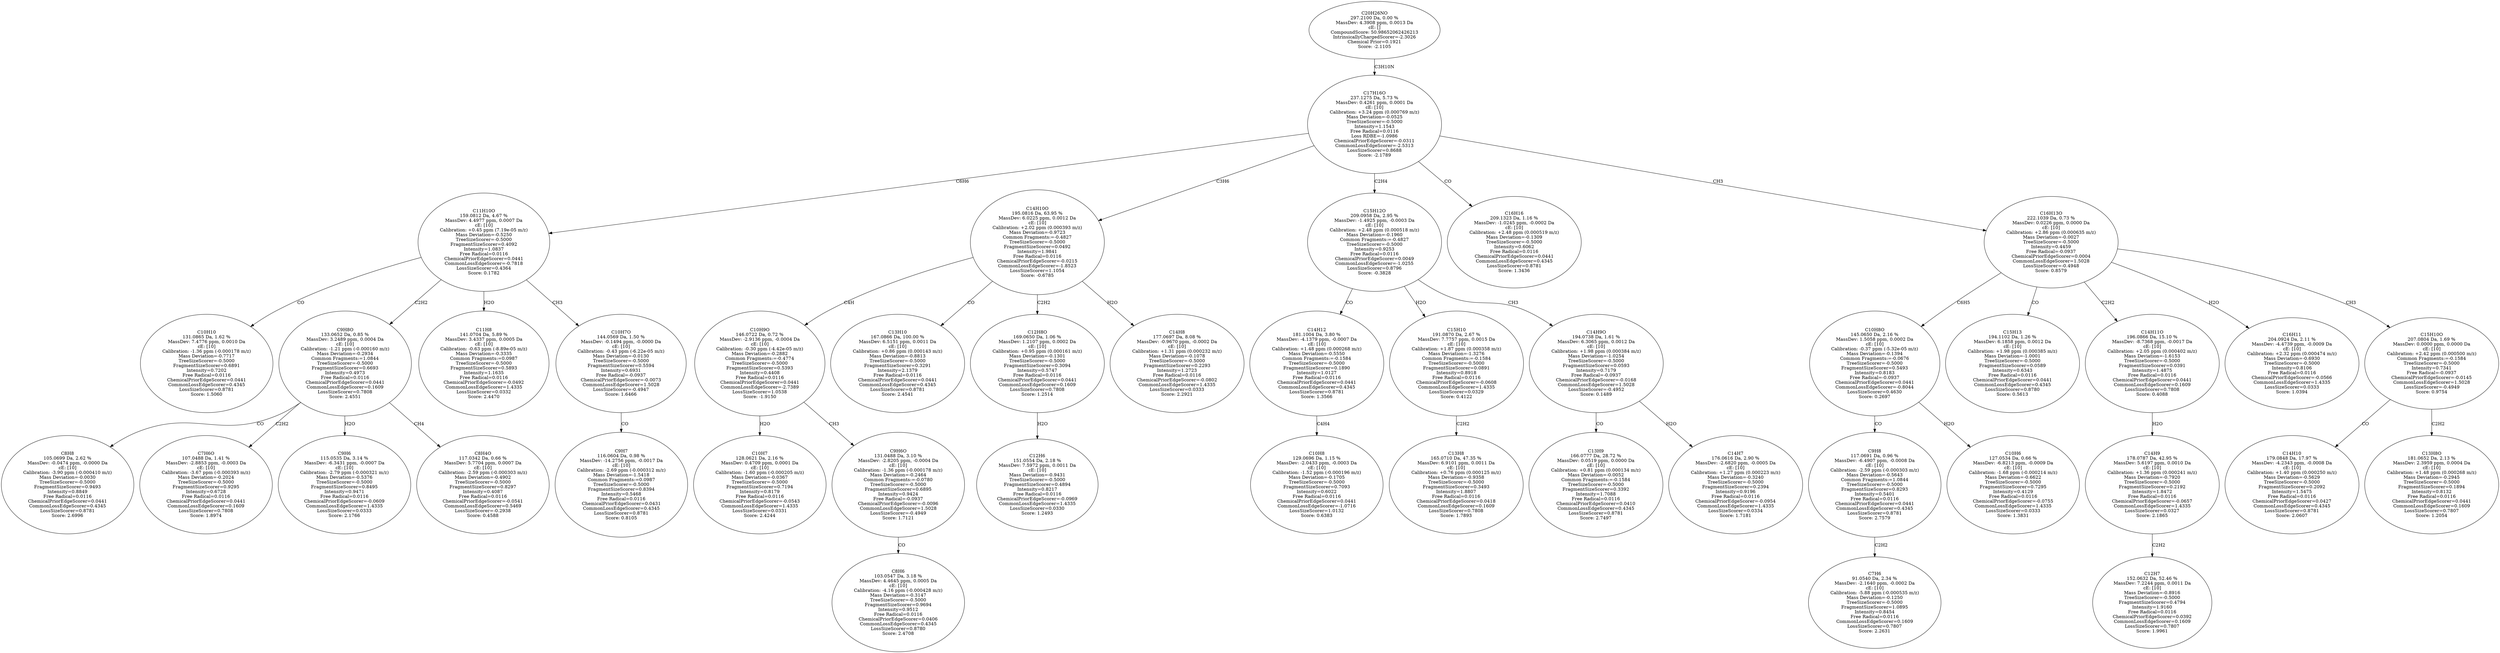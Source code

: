 strict digraph {
v1 [label="C10H10\n131.0865 Da, 1.62 %\nMassDev: 7.4776 ppm, 0.0010 Da\ncE: [10]\nCalibration: -1.36 ppm (-0.000178 m/z)\nMass Deviation=-0.7717\nTreeSizeScorer=-0.5000\nFragmentSizeScorer=0.6891\nIntensity=0.7202\nFree Radical=0.0116\nChemicalPriorEdgeScorer=0.0441\nCommonLossEdgeScorer=0.4345\nLossSizeScorer=0.8781\nScore: 1.5060"];
v2 [label="C8H8\n105.0699 Da, 2.62 %\nMassDev: -0.0474 ppm, -0.0000 Da\ncE: [10]\nCalibration: -3.90 ppm (-0.000410 m/z)\nMass Deviation=-0.0030\nTreeSizeScorer=-0.5000\nFragmentSizeScorer=0.9493\nIntensity=0.8849\nFree Radical=0.0116\nChemicalPriorEdgeScorer=0.0441\nCommonLossEdgeScorer=0.4345\nLossSizeScorer=0.8781\nScore: 2.6996"];
v3 [label="C7H6O\n107.0488 Da, 1.41 %\nMassDev: -2.8853 ppm, -0.0003 Da\ncE: [10]\nCalibration: -3.67 ppm (-0.000393 m/z)\nMass Deviation=-0.2024\nTreeSizeScorer=-0.5000\nFragmentSizeScorer=0.9295\nIntensity=0.6728\nFree Radical=0.0116\nChemicalPriorEdgeScorer=0.0441\nCommonLossEdgeScorer=0.1609\nLossSizeScorer=0.7808\nScore: 1.8974"];
v4 [label="C9H6\n115.0535 Da, 3.14 %\nMassDev: -6.3431 ppm, -0.0007 Da\ncE: [10]\nCalibration: -2.79 ppm (-0.000321 m/z)\nMass Deviation=-0.5376\nTreeSizeScorer=-0.5000\nFragmentSizeScorer=0.8495\nIntensity=0.9471\nFree Radical=0.0116\nChemicalPriorEdgeScorer=-0.0609\nCommonLossEdgeScorer=1.4335\nLossSizeScorer=0.0333\nScore: 2.1766"];
v5 [label="C8H4O\n117.0342 Da, 0.66 %\nMassDev: 5.7704 ppm, 0.0007 Da\ncE: [10]\nCalibration: -2.59 ppm (-0.000303 m/z)\nMass Deviation=-0.4902\nTreeSizeScorer=-0.5000\nFragmentSizeScorer=0.8297\nIntensity=0.4087\nFree Radical=0.0116\nChemicalPriorEdgeScorer=-0.0541\nCommonLossEdgeScorer=0.5469\nLossSizeScorer=-0.2938\nScore: 0.4588"];
v6 [label="C9H8O\n133.0652 Da, 0.85 %\nMassDev: 3.2489 ppm, 0.0004 Da\ncE: [10]\nCalibration: -1.21 ppm (-0.000160 m/z)\nMass Deviation=-0.2934\nCommon Fragments:=1.0844\nTreeSizeScorer=-0.5000\nFragmentSizeScorer=0.6693\nIntensity=0.4973\nFree Radical=0.0116\nChemicalPriorEdgeScorer=0.0441\nCommonLossEdgeScorer=0.1609\nLossSizeScorer=0.7808\nScore: 2.4551"];
v7 [label="C11H8\n141.0704 Da, 5.89 %\nMassDev: 3.4337 ppm, 0.0005 Da\ncE: [10]\nCalibration: -0.63 ppm (-8.89e-05 m/z)\nMass Deviation=-0.3335\nCommon Fragments:=0.0987\nTreeSizeScorer=-0.5000\nFragmentSizeScorer=0.5893\nIntensity=1.1635\nFree Radical=0.0116\nChemicalPriorEdgeScorer=-0.0492\nCommonLossEdgeScorer=1.4335\nLossSizeScorer=0.0332\nScore: 2.4470"];
v8 [label="C9H7\n116.0604 Da, 0.98 %\nMassDev: -14.2756 ppm, -0.0017 Da\ncE: [10]\nCalibration: -2.69 ppm (-0.000312 m/z)\nMass Deviation=-1.5418\nCommon Fragments:=0.0987\nTreeSizeScorer=-0.5000\nFragmentSizeScorer=0.8394\nIntensity=0.5468\nFree Radical=0.0116\nChemicalPriorEdgeScorer=0.0431\nCommonLossEdgeScorer=0.4345\nLossSizeScorer=0.8781\nScore: 0.8105"];
v9 [label="C10H7O\n144.0569 Da, 1.50 %\nMassDev: -0.1494 ppm, -0.0000 Da\ncE: [10]\nCalibration: -0.43 ppm (-6.22e-05 m/z)\nMass Deviation=-0.0130\nTreeSizeScorer=-0.5000\nFragmentSizeScorer=0.5594\nIntensity=0.6931\nFree Radical=-0.0937\nChemicalPriorEdgeScorer=-0.0073\nCommonLossEdgeScorer=1.5028\nLossSizeScorer=-0.4947\nScore: 1.6466"];
v10 [label="C11H10O\n159.0812 Da, 4.67 %\nMassDev: 4.4977 ppm, 0.0007 Da\ncE: [10]\nCalibration: +0.45 ppm (7.19e-05 m/z)\nMass Deviation=-0.5250\nTreeSizeScorer=-0.5000\nFragmentSizeScorer=0.4092\nIntensity=1.0837\nFree Radical=0.0116\nChemicalPriorEdgeScorer=0.0441\nCommonLossEdgeScorer=-0.7818\nLossSizeScorer=0.4364\nScore: 0.1782"];
v11 [label="C10H7\n128.0621 Da, 2.16 %\nMassDev: 0.4709 ppm, 0.0001 Da\ncE: [10]\nCalibration: -1.60 ppm (-0.000205 m/z)\nMass Deviation=-0.0367\nTreeSizeScorer=-0.5000\nFragmentSizeScorer=0.7194\nIntensity=0.8179\nFree Radical=0.0116\nChemicalPriorEdgeScorer=-0.0543\nCommonLossEdgeScorer=1.4335\nLossSizeScorer=0.0331\nScore: 2.4244"];
v12 [label="C8H6\n103.0547 Da, 3.18 %\nMassDev: 4.4645 ppm, 0.0005 Da\ncE: [10]\nCalibration: -4.16 ppm (-0.000428 m/z)\nMass Deviation=-0.3147\nTreeSizeScorer=-0.5000\nFragmentSizeScorer=0.9694\nIntensity=0.9512\nFree Radical=0.0116\nChemicalPriorEdgeScorer=0.0406\nCommonLossEdgeScorer=0.4345\nLossSizeScorer=0.8780\nScore: 2.4708"];
v13 [label="C9H6O\n131.0488 Da, 3.10 %\nMassDev: -2.8205 ppm, -0.0004 Da\ncE: [10]\nCalibration: -1.36 ppm (-0.000178 m/z)\nMass Deviation=-0.2464\nCommon Fragments:=-0.0780\nTreeSizeScorer=-0.5000\nFragmentSizeScorer=0.6895\nIntensity=0.9424\nFree Radical=-0.0937\nChemicalPriorEdgeScorer=-0.0096\nCommonLossEdgeScorer=1.5028\nLossSizeScorer=-0.4949\nScore: 1.7121"];
v14 [label="C10H9O\n146.0722 Da, 0.72 %\nMassDev: -2.9136 ppm, -0.0004 Da\ncE: [10]\nCalibration: -0.30 ppm (-4.42e-05 m/z)\nMass Deviation=-0.2882\nCommon Fragments:=-0.4774\nTreeSizeScorer=-0.5000\nFragmentSizeScorer=0.5393\nIntensity=0.4408\nFree Radical=0.0116\nChemicalPriorEdgeScorer=0.0441\nCommonLossEdgeScorer=-2.7389\nLossSizeScorer=1.0538\nScore: -1.9150"];
v15 [label="C13H10\n167.0866 Da, 100.00 %\nMassDev: 6.5151 ppm, 0.0011 Da\ncE: [10]\nCalibration: +0.86 ppm (0.000143 m/z)\nMass Deviation=-0.8813\nTreeSizeScorer=-0.5000\nFragmentSizeScorer=0.3291\nIntensity=2.1379\nFree Radical=0.0116\nChemicalPriorEdgeScorer=0.0441\nCommonLossEdgeScorer=0.4345\nLossSizeScorer=0.8781\nScore: 2.4541"];
v16 [label="C12H6\n151.0554 Da, 2.18 %\nMassDev: 7.5972 ppm, 0.0011 Da\ncE: [10]\nMass Deviation=-0.9431\nTreeSizeScorer=-0.5000\nFragmentSizeScorer=0.4894\nIntensity=0.8217\nFree Radical=0.0116\nChemicalPriorEdgeScorer=-0.0969\nCommonLossEdgeScorer=1.4335\nLossSizeScorer=0.0330\nScore: 1.2493"];
v17 [label="C12H8O\n169.0650 Da, 1.06 %\nMassDev: 1.2107 ppm, 0.0002 Da\ncE: [10]\nCalibration: +0.95 ppm (0.000161 m/z)\nMass Deviation=-0.1301\nTreeSizeScorer=-0.5000\nFragmentSizeScorer=0.3094\nIntensity=0.5747\nFree Radical=0.0116\nChemicalPriorEdgeScorer=0.0441\nCommonLossEdgeScorer=0.1609\nLossSizeScorer=0.7808\nScore: 1.2514"];
v18 [label="C14H8\n177.0697 Da, 8.08 %\nMassDev: -0.9670 ppm, -0.0002 Da\ncE: [10]\nCalibration: +1.31 ppm (0.000232 m/z)\nMass Deviation=-0.1078\nTreeSizeScorer=-0.5000\nFragmentSizeScorer=0.2293\nIntensity=1.2723\nFree Radical=0.0116\nChemicalPriorEdgeScorer=-0.0802\nCommonLossEdgeScorer=1.4335\nLossSizeScorer=0.0333\nScore: 2.2921"];
v19 [label="C14H10O\n195.0816 Da, 63.95 %\nMassDev: 6.0225 ppm, 0.0012 Da\ncE: [10]\nCalibration: +2.02 ppm (0.000393 m/z)\nMass Deviation=-0.9723\nCommon Fragments:=-0.4827\nTreeSizeScorer=-0.5000\nFragmentSizeScorer=0.0492\nIntensity=1.9841\nFree Radical=0.0116\nChemicalPriorEdgeScorer=-0.0215\nCommonLossEdgeScorer=-1.8523\nLossSizeScorer=1.1054\nScore: -0.6785"];
v20 [label="C10H8\n129.0696 Da, 1.15 %\nMassDev: -2.0433 ppm, -0.0003 Da\ncE: [10]\nCalibration: -1.52 ppm (-0.000196 m/z)\nMass Deviation=-0.1705\nTreeSizeScorer=-0.5000\nFragmentSizeScorer=0.7093\nIntensity=0.6022\nFree Radical=0.0116\nChemicalPriorEdgeScorer=0.0441\nCommonLossEdgeScorer=-1.0716\nLossSizeScorer=1.0132\nScore: 0.6383"];
v21 [label="C14H12\n181.1004 Da, 3.80 %\nMassDev: -4.1379 ppm, -0.0007 Da\ncE: [10]\nCalibration: +1.48 ppm (0.000268 m/z)\nMass Deviation=-0.5550\nCommon Fragments:=-0.1584\nTreeSizeScorer=-0.5000\nFragmentSizeScorer=0.1890\nIntensity=1.0127\nFree Radical=0.0116\nChemicalPriorEdgeScorer=0.0441\nCommonLossEdgeScorer=0.4345\nLossSizeScorer=0.8781\nScore: 1.3566"];
v22 [label="C13H8\n165.0710 Da, 47.35 %\nMassDev: 6.9101 ppm, 0.0011 Da\ncE: [10]\nCalibration: +0.76 ppm (0.000125 m/z)\nMass Deviation=-0.9358\nTreeSizeScorer=-0.5000\nFragmentSizeScorer=0.3493\nIntensity=1.8807\nFree Radical=0.0116\nChemicalPriorEdgeScorer=0.0418\nCommonLossEdgeScorer=0.1609\nLossSizeScorer=0.7808\nScore: 1.7893"];
v23 [label="C15H10\n191.0870 Da, 2.67 %\nMassDev: 7.7757 ppm, 0.0015 Da\ncE: [10]\nCalibration: +1.87 ppm (0.000358 m/z)\nMass Deviation=-1.3276\nCommon Fragments:=-0.1584\nTreeSizeScorer=-0.5000\nFragmentSizeScorer=0.0891\nIntensity=0.8918\nFree Radical=0.0116\nChemicalPriorEdgeScorer=-0.0608\nCommonLossEdgeScorer=1.4335\nLossSizeScorer=0.0329\nScore: 0.4122"];
v24 [label="C13H9\n166.0777 Da, 28.72 %\nMassDev: 0.0519 ppm, 0.0000 Da\ncE: [10]\nCalibration: +0.81 ppm (0.000134 m/z)\nMass Deviation=-0.0052\nCommon Fragments:=-0.1584\nTreeSizeScorer=-0.5000\nFragmentSizeScorer=0.3392\nIntensity=1.7088\nFree Radical=0.0116\nChemicalPriorEdgeScorer=0.0410\nCommonLossEdgeScorer=0.4345\nLossSizeScorer=0.8781\nScore: 2.7497"];
v25 [label="C14H7\n176.0616 Da, 2.90 %\nMassDev: -2.6820 ppm, -0.0005 Da\ncE: [10]\nCalibration: +1.27 ppm (0.000223 m/z)\nMass Deviation=-0.3240\nTreeSizeScorer=-0.5000\nFragmentSizeScorer=0.2394\nIntensity=0.9196\nFree Radical=0.0116\nChemicalPriorEdgeScorer=-0.0954\nCommonLossEdgeScorer=1.4335\nLossSizeScorer=0.0334\nScore: 1.7181"];
v26 [label="C14H9O\n194.0738 Da, 1.61 %\nMassDev: 6.3065 ppm, 0.0012 Da\ncE: [10]\nCalibration: +1.98 ppm (0.000384 m/z)\nMass Deviation=-1.0254\nTreeSizeScorer=-0.5000\nFragmentSizeScorer=0.0593\nIntensity=0.7179\nFree Radical=-0.0937\nChemicalPriorEdgeScorer=-0.0168\nCommonLossEdgeScorer=1.5028\nLossSizeScorer=-0.4952\nScore: 0.1489"];
v27 [label="C15H12O\n209.0958 Da, 2.95 %\nMassDev: -1.4925 ppm, -0.0003 Da\ncE: [10]\nCalibration: +2.48 ppm (0.000518 m/z)\nMass Deviation=-0.1960\nCommon Fragments:=-0.4827\nTreeSizeScorer=-0.5000\nIntensity=0.9253\nFree Radical=0.0116\nChemicalPriorEdgeScorer=0.0049\nCommonLossEdgeScorer=-1.0255\nLossSizeScorer=0.8796\nScore: -0.3828"];
v28 [label="C16H16\n209.1323 Da, 1.16 %\nMassDev: -1.0245 ppm, -0.0002 Da\ncE: [10]\nCalibration: +2.48 ppm (0.000519 m/z)\nMass Deviation=-0.1309\nTreeSizeScorer=-0.5000\nIntensity=0.6062\nFree Radical=0.0116\nChemicalPriorEdgeScorer=0.0441\nCommonLossEdgeScorer=0.4345\nLossSizeScorer=0.8781\nScore: 1.3436"];
v29 [label="C7H6\n91.0540 Da, 2.34 %\nMassDev: -2.1640 ppm, -0.0002 Da\ncE: [10]\nCalibration: -5.88 ppm (-0.000535 m/z)\nMass Deviation=-0.1250\nTreeSizeScorer=-0.5000\nFragmentSizeScorer=1.0895\nIntensity=0.8454\nFree Radical=0.0116\nCommonLossEdgeScorer=0.1609\nLossSizeScorer=0.7807\nScore: 2.2631"];
v30 [label="C9H8\n117.0691 Da, 0.96 %\nMassDev: -6.4907 ppm, -0.0008 Da\ncE: [10]\nCalibration: -2.59 ppm (-0.000303 m/z)\nMass Deviation=-0.5643\nCommon Fragments:=1.0844\nTreeSizeScorer=-0.5000\nFragmentSizeScorer=0.8293\nIntensity=0.5401\nFree Radical=0.0116\nChemicalPriorEdgeScorer=0.0441\nCommonLossEdgeScorer=0.4345\nLossSizeScorer=0.8781\nScore: 2.7579"];
v31 [label="C10H6\n127.0534 Da, 0.66 %\nMassDev: -6.8213 ppm, -0.0009 Da\ncE: [10]\nCalibration: -1.68 ppm (-0.000214 m/z)\nMass Deviation=-0.6622\nTreeSizeScorer=-0.5000\nFragmentSizeScorer=0.7295\nIntensity=0.4129\nFree Radical=0.0116\nChemicalPriorEdgeScorer=-0.0755\nCommonLossEdgeScorer=1.4335\nLossSizeScorer=0.0333\nScore: 1.3831"];
v32 [label="C10H8O\n145.0650 Da, 2.16 %\nMassDev: 1.5058 ppm, 0.0002 Da\ncE: [10]\nCalibration: -0.37 ppm (-5.32e-05 m/z)\nMass Deviation=-0.1394\nCommon Fragments:=-0.0676\nTreeSizeScorer=-0.5000\nFragmentSizeScorer=0.5493\nIntensity=0.8183\nFree Radical=-0.0937\nChemicalPriorEdgeScorer=0.0441\nCommonLossEdgeScorer=-0.8044\nLossSizeScorer=0.4630\nScore: 0.2697"];
v33 [label="C15H13\n194.1102 Da, 1.26 %\nMassDev: 6.1858 ppm, 0.0012 Da\ncE: [10]\nCalibration: +1.98 ppm (0.000385 m/z)\nMass Deviation=-1.0001\nTreeSizeScorer=-0.5000\nFragmentSizeScorer=0.0589\nIntensity=0.6343\nFree Radical=0.0116\nChemicalPriorEdgeScorer=0.0441\nCommonLossEdgeScorer=0.4345\nLossSizeScorer=0.8780\nScore: 0.5613"];
v34 [label="C12H7\n152.0632 Da, 52.46 %\nMassDev: 7.2244 ppm, 0.0011 Da\ncE: [10]\nMass Deviation=-0.8916\nTreeSizeScorer=-0.5000\nFragmentSizeScorer=0.4794\nIntensity=1.9160\nFree Radical=0.0116\nChemicalPriorEdgeScorer=0.0392\nCommonLossEdgeScorer=0.1609\nLossSizeScorer=0.7807\nScore: 1.9961"];
v35 [label="C14H9\n178.0787 Da, 42.95 %\nMassDev: 5.6197 ppm, 0.0010 Da\ncE: [10]\nCalibration: +1.36 ppm (0.000241 m/z)\nMass Deviation=-0.7920\nTreeSizeScorer=-0.5000\nFragmentSizeScorer=0.2192\nIntensity=1.8472\nFree Radical=0.0116\nChemicalPriorEdgeScorer=-0.0657\nCommonLossEdgeScorer=1.4335\nLossSizeScorer=0.0327\nScore: 2.1865"];
v36 [label="C14H11O\n196.0866 Da, 15.10 %\nMassDev: -8.7368 ppm, -0.0017 Da\ncE: [10]\nCalibration: +2.05 ppm (0.000402 m/z)\nMass Deviation=-1.6153\nTreeSizeScorer=-0.5000\nFragmentSizeScorer=0.0391\nIntensity=1.4875\nFree Radical=0.0116\nChemicalPriorEdgeScorer=0.0441\nCommonLossEdgeScorer=0.1609\nLossSizeScorer=0.7808\nScore: 0.4088"];
v37 [label="C16H11\n204.0924 Da, 2.11 %\nMassDev: -4.4739 ppm, -0.0009 Da\ncE: [10]\nCalibration: +2.32 ppm (0.000474 m/z)\nMass Deviation=-0.6930\nTreeSizeScorer=-0.5000\nIntensity=0.8106\nFree Radical=0.0116\nChemicalPriorEdgeScorer=-0.0566\nCommonLossEdgeScorer=1.4335\nLossSizeScorer=0.0333\nScore: 1.0394"];
v38 [label="C14H10\n179.0848 Da, 17.97 %\nMassDev: -4.2343 ppm, -0.0008 Da\ncE: [10]\nCalibration: +1.40 ppm (0.000250 m/z)\nMass Deviation=-0.5629\nTreeSizeScorer=-0.5000\nFragmentSizeScorer=0.2092\nIntensity=1.5475\nFree Radical=0.0116\nChemicalPriorEdgeScorer=0.0427\nCommonLossEdgeScorer=0.4345\nLossSizeScorer=0.8781\nScore: 2.0607"];
v39 [label="C13H8O\n181.0652 Da, 2.13 %\nMassDev: 2.3959 ppm, 0.0004 Da\ncE: [10]\nCalibration: +1.48 ppm (0.000268 m/z)\nMass Deviation=-0.2945\nTreeSizeScorer=-0.5000\nFragmentSizeScorer=0.1894\nIntensity=0.8132\nFree Radical=0.0116\nChemicalPriorEdgeScorer=0.0441\nCommonLossEdgeScorer=0.1609\nLossSizeScorer=0.7807\nScore: 1.2054"];
v40 [label="C15H10O\n207.0804 Da, 1.69 %\nMassDev: 0.0000 ppm, 0.0000 Da\ncE: [10]\nCalibration: +2.42 ppm (0.000500 m/z)\nCommon Fragments:=-0.1584\nTreeSizeScorer=-0.5000\nIntensity=0.7341\nFree Radical=-0.0937\nChemicalPriorEdgeScorer=-0.0145\nCommonLossEdgeScorer=1.5028\nLossSizeScorer=-0.4949\nScore: 0.9754"];
v41 [label="C16H13O\n222.1039 Da, 0.73 %\nMassDev: 0.0226 ppm, 0.0000 Da\ncE: [10]\nCalibration: +2.86 ppm (0.000635 m/z)\nMass Deviation=-0.0027\nTreeSizeScorer=-0.5000\nIntensity=0.4459\nFree Radical=-0.0937\nChemicalPriorEdgeScorer=0.0004\nCommonLossEdgeScorer=1.5028\nLossSizeScorer=-0.4948\nScore: 0.8579"];
v42 [label="C17H16O\n237.1275 Da, 5.73 %\nMassDev: 0.4261 ppm, 0.0001 Da\ncE: [10]\nCalibration: +3.24 ppm (0.000769 m/z)\nMass Deviation=-0.0525\nTreeSizeScorer=-0.5000\nIntensity=1.1543\nFree Radical=0.0116\nLoss RDBE=-1.0986\nChemicalPriorEdgeScorer=-0.0311\nCommonLossEdgeScorer=-2.5313\nLossSizeScorer=0.8688\nScore: -2.1789"];
v43 [label="C20H26NO\n297.2100 Da, 0.00 %\nMassDev: 4.3908 ppm, 0.0013 Da\ncE: []\nCompoundScore: 50.98652062426213\nIntrinsicallyChargedScorer=-2.3026\nChemical Prior=0.1921\nScore: -2.1105"];
v10 -> v1 [label="CO"];
v6 -> v2 [label="CO"];
v6 -> v3 [label="C2H2"];
v6 -> v4 [label="H2O"];
v6 -> v5 [label="CH4"];
v10 -> v6 [label="C2H2"];
v10 -> v7 [label="H2O"];
v9 -> v8 [label="CO"];
v10 -> v9 [label="CH3"];
v42 -> v10 [label="C6H6"];
v14 -> v11 [label="H2O"];
v13 -> v12 [label="CO"];
v14 -> v13 [label="CH3"];
v19 -> v14 [label="C4H"];
v19 -> v15 [label="CO"];
v17 -> v16 [label="H2O"];
v19 -> v17 [label="C2H2"];
v19 -> v18 [label="H2O"];
v42 -> v19 [label="C3H6"];
v21 -> v20 [label="C4H4"];
v27 -> v21 [label="CO"];
v23 -> v22 [label="C2H2"];
v27 -> v23 [label="H2O"];
v26 -> v24 [label="CO"];
v26 -> v25 [label="H2O"];
v27 -> v26 [label="CH3"];
v42 -> v27 [label="C2H4"];
v42 -> v28 [label="CO"];
v30 -> v29 [label="C2H2"];
v32 -> v30 [label="CO"];
v32 -> v31 [label="H2O"];
v41 -> v32 [label="C6H5"];
v41 -> v33 [label="CO"];
v35 -> v34 [label="C2H2"];
v36 -> v35 [label="H2O"];
v41 -> v36 [label="C2H2"];
v41 -> v37 [label="H2O"];
v40 -> v38 [label="CO"];
v40 -> v39 [label="C2H2"];
v41 -> v40 [label="CH3"];
v42 -> v41 [label="CH3"];
v43 -> v42 [label="C3H10N"];
}